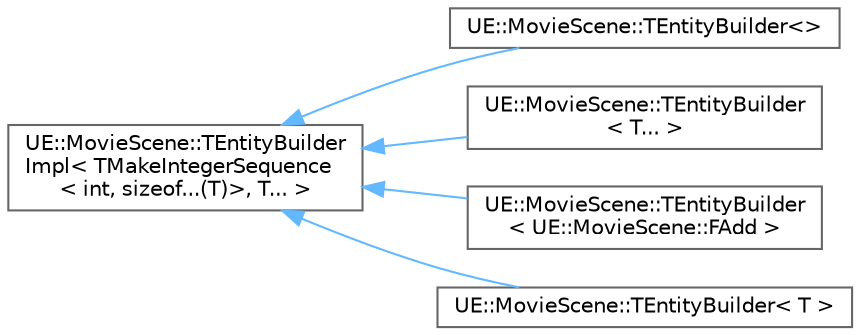digraph "Graphical Class Hierarchy"
{
 // INTERACTIVE_SVG=YES
 // LATEX_PDF_SIZE
  bgcolor="transparent";
  edge [fontname=Helvetica,fontsize=10,labelfontname=Helvetica,labelfontsize=10];
  node [fontname=Helvetica,fontsize=10,shape=box,height=0.2,width=0.4];
  rankdir="LR";
  Node0 [id="Node000000",label="UE::MovieScene::TEntityBuilder\lImpl\< TMakeIntegerSequence\l\< int, sizeof...(T)\>, T... \>",height=0.2,width=0.4,color="grey40", fillcolor="white", style="filled",URL="$d1/d8b/structUE_1_1MovieScene_1_1TEntityBuilderImpl.html",tooltip=" "];
  Node0 -> Node1 [id="edge9633_Node000000_Node000001",dir="back",color="steelblue1",style="solid",tooltip=" "];
  Node1 [id="Node000001",label="UE::MovieScene::TEntityBuilder\<\>",height=0.2,width=0.4,color="grey40", fillcolor="white", style="filled",URL="$d4/dbf/structUE_1_1MovieScene_1_1TEntityBuilder.html",tooltip=" "];
  Node0 -> Node2 [id="edge9634_Node000000_Node000002",dir="back",color="steelblue1",style="solid",tooltip=" "];
  Node2 [id="Node000002",label="UE::MovieScene::TEntityBuilder\l\< T... \>",height=0.2,width=0.4,color="grey40", fillcolor="white", style="filled",URL="$d4/dbf/structUE_1_1MovieScene_1_1TEntityBuilder.html",tooltip=" "];
  Node0 -> Node3 [id="edge9635_Node000000_Node000003",dir="back",color="steelblue1",style="solid",tooltip=" "];
  Node3 [id="Node000003",label="UE::MovieScene::TEntityBuilder\l\< UE::MovieScene::FAdd \>",height=0.2,width=0.4,color="grey40", fillcolor="white", style="filled",URL="$d4/dbf/structUE_1_1MovieScene_1_1TEntityBuilder.html",tooltip=" "];
  Node0 -> Node4 [id="edge9636_Node000000_Node000004",dir="back",color="steelblue1",style="solid",tooltip=" "];
  Node4 [id="Node000004",label="UE::MovieScene::TEntityBuilder\< T \>",height=0.2,width=0.4,color="grey40", fillcolor="white", style="filled",URL="$d4/dbf/structUE_1_1MovieScene_1_1TEntityBuilder.html",tooltip="TEntityBuilder is a utility class that can be used to marshal type-safe component data into entites,..."];
}
